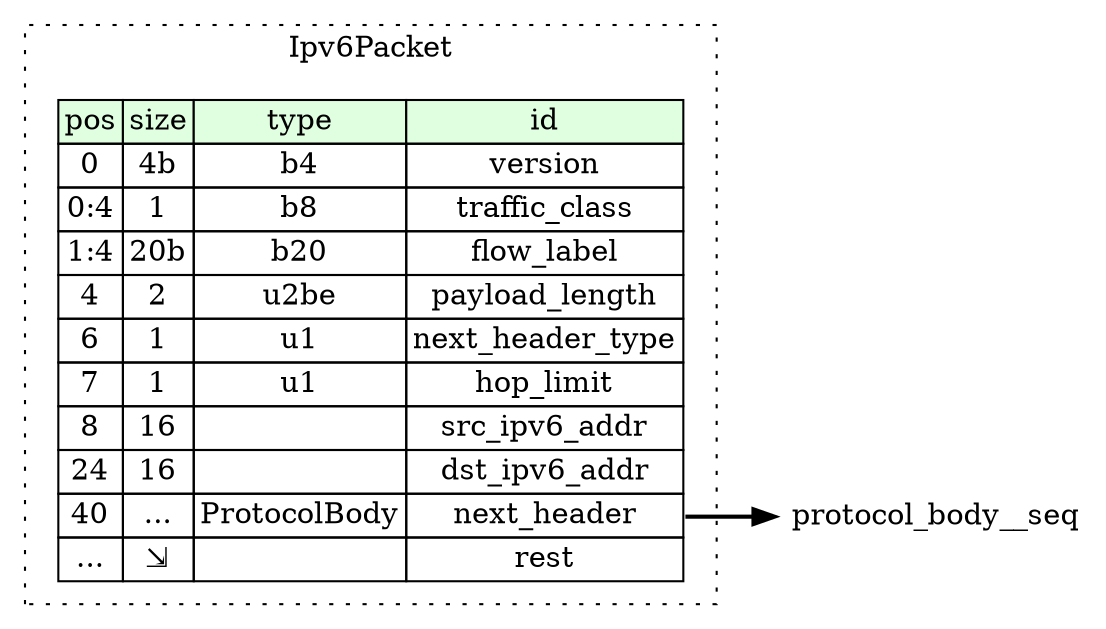 digraph {
	rankdir=LR;
	node [shape=plaintext];
	subgraph cluster__ipv6_packet {
		label="Ipv6Packet";
		graph[style=dotted];

		ipv6_packet__seq [label=<<TABLE BORDER="0" CELLBORDER="1" CELLSPACING="0">
			<TR><TD BGCOLOR="#E0FFE0">pos</TD><TD BGCOLOR="#E0FFE0">size</TD><TD BGCOLOR="#E0FFE0">type</TD><TD BGCOLOR="#E0FFE0">id</TD></TR>
			<TR><TD PORT="version_pos">0</TD><TD PORT="version_size">4b</TD><TD>b4</TD><TD PORT="version_type">version</TD></TR>
			<TR><TD PORT="traffic_class_pos">0:4</TD><TD PORT="traffic_class_size">1</TD><TD>b8</TD><TD PORT="traffic_class_type">traffic_class</TD></TR>
			<TR><TD PORT="flow_label_pos">1:4</TD><TD PORT="flow_label_size">20b</TD><TD>b20</TD><TD PORT="flow_label_type">flow_label</TD></TR>
			<TR><TD PORT="payload_length_pos">4</TD><TD PORT="payload_length_size">2</TD><TD>u2be</TD><TD PORT="payload_length_type">payload_length</TD></TR>
			<TR><TD PORT="next_header_type_pos">6</TD><TD PORT="next_header_type_size">1</TD><TD>u1</TD><TD PORT="next_header_type_type">next_header_type</TD></TR>
			<TR><TD PORT="hop_limit_pos">7</TD><TD PORT="hop_limit_size">1</TD><TD>u1</TD><TD PORT="hop_limit_type">hop_limit</TD></TR>
			<TR><TD PORT="src_ipv6_addr_pos">8</TD><TD PORT="src_ipv6_addr_size">16</TD><TD></TD><TD PORT="src_ipv6_addr_type">src_ipv6_addr</TD></TR>
			<TR><TD PORT="dst_ipv6_addr_pos">24</TD><TD PORT="dst_ipv6_addr_size">16</TD><TD></TD><TD PORT="dst_ipv6_addr_type">dst_ipv6_addr</TD></TR>
			<TR><TD PORT="next_header_pos">40</TD><TD PORT="next_header_size">...</TD><TD>ProtocolBody</TD><TD PORT="next_header_type">next_header</TD></TR>
			<TR><TD PORT="rest_pos">...</TD><TD PORT="rest_size">⇲</TD><TD></TD><TD PORT="rest_type">rest</TD></TR>
		</TABLE>>];
	}
	ipv6_packet__seq:next_header_type -> protocol_body__seq [style=bold];
}
